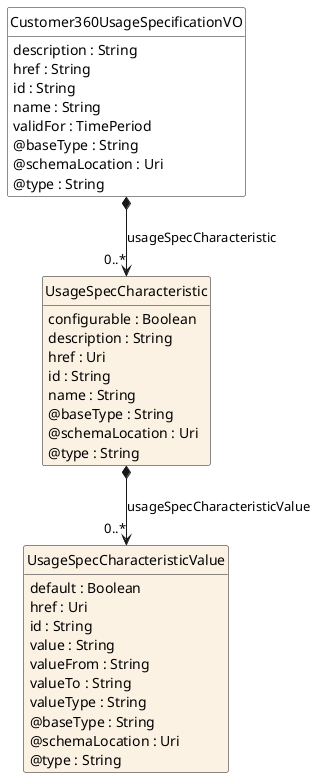 @startuml
hide circle
hide methods
hide stereotype
show <<Enumeration>> stereotype
skinparam class {
   BackgroundColor<<Enumeration>> #E6F5F7
   BackgroundColor<<Ref>> #FFFFE0
   BackgroundColor<<Pivot>> #FFFFFFF
   BackgroundColor<<SimpleType>> #E2F0DA
   BackgroundColor #FCF2E3
}

class Customer360UsageSpecificationVO <<Pivot>> {
    description : String
    href : String
    id : String
    name : String
    validFor : TimePeriod
    @baseType : String
    @schemaLocation : Uri
    @type : String
}

class UsageSpecCharacteristic  {
    configurable : Boolean
    description : String
    href : Uri
    id : String
    name : String
    @baseType : String
    @schemaLocation : Uri
    @type : String
}

class UsageSpecCharacteristicValue  {
    default : Boolean
    href : Uri
    id : String
    value : String
    valueFrom : String
    valueTo : String
    valueType : String
    @baseType : String
    @schemaLocation : Uri
    @type : String
}

Customer360UsageSpecificationVO *-->  "0..*" UsageSpecCharacteristic : usageSpecCharacteristic

UsageSpecCharacteristic *-->  "0..*" UsageSpecCharacteristicValue : usageSpecCharacteristicValue

@enduml